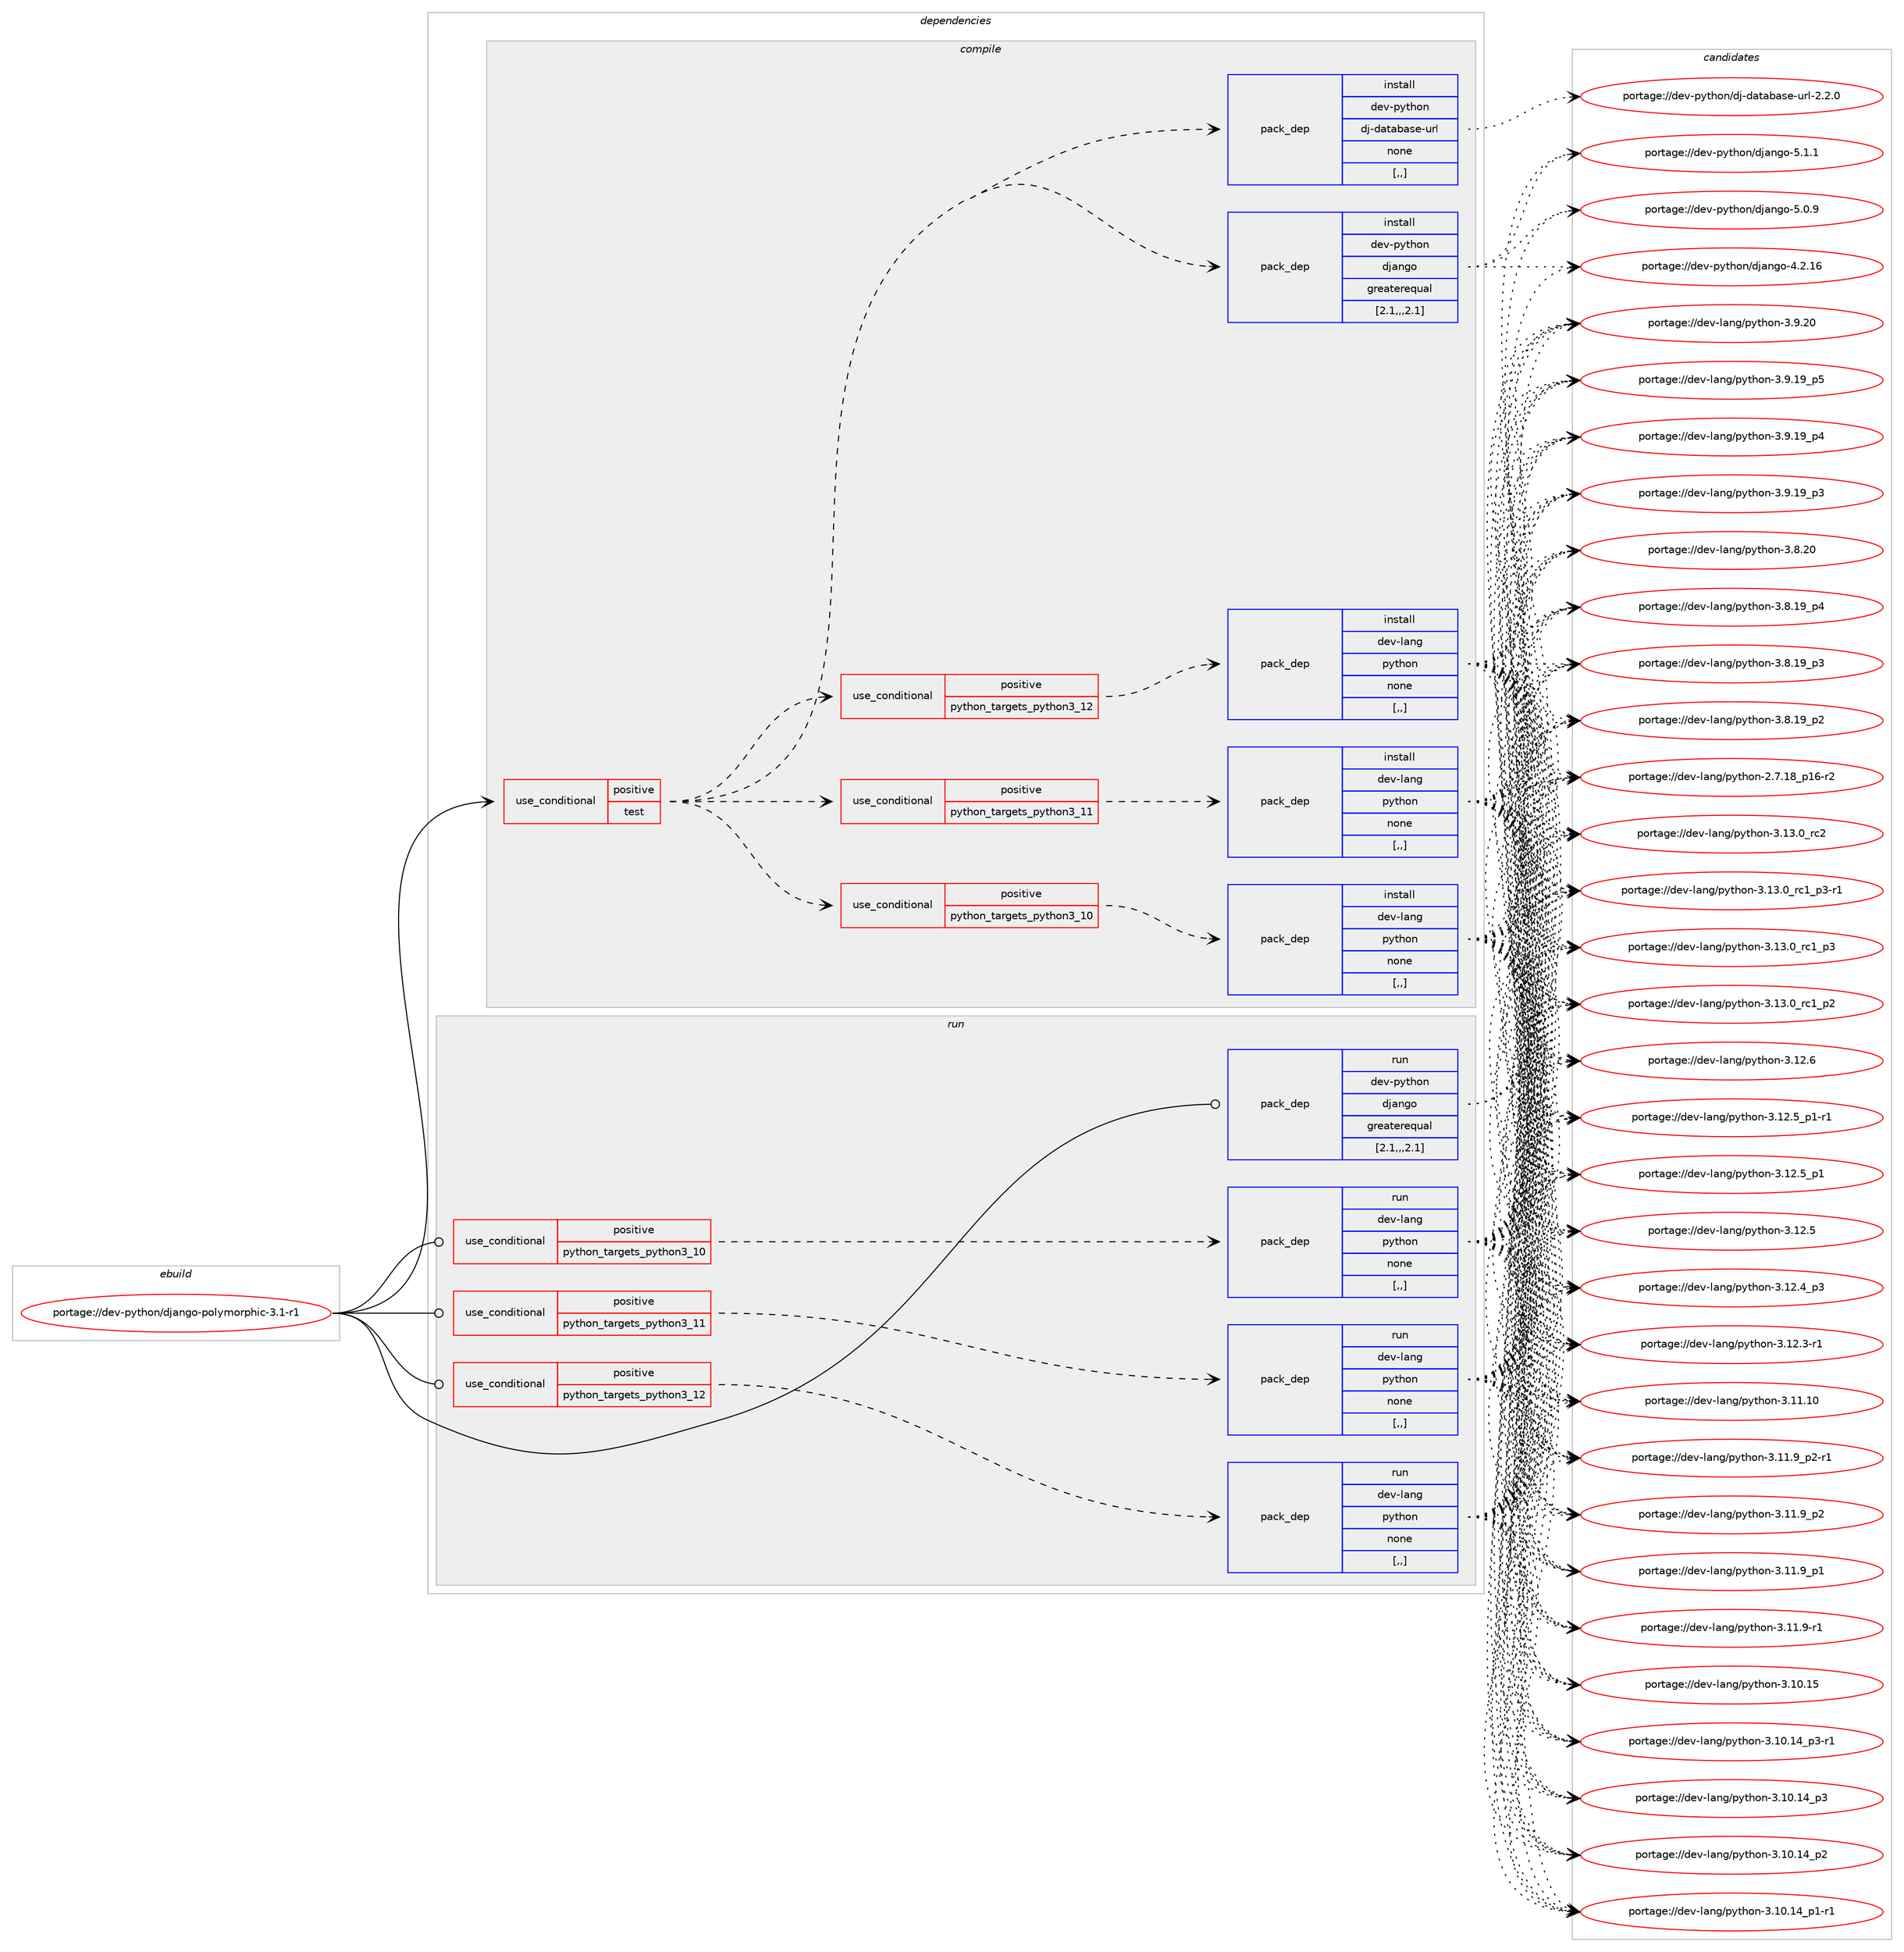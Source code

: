 digraph prolog {

# *************
# Graph options
# *************

newrank=true;
concentrate=true;
compound=true;
graph [rankdir=LR,fontname=Helvetica,fontsize=10,ranksep=1.5];#, ranksep=2.5, nodesep=0.2];
edge  [arrowhead=vee];
node  [fontname=Helvetica,fontsize=10];

# **********
# The ebuild
# **********

subgraph cluster_leftcol {
color=gray;
label=<<i>ebuild</i>>;
id [label="portage://dev-python/django-polymorphic-3.1-r1", color=red, width=4, href="../dev-python/django-polymorphic-3.1-r1.svg"];
}

# ****************
# The dependencies
# ****************

subgraph cluster_midcol {
color=gray;
label=<<i>dependencies</i>>;
subgraph cluster_compile {
fillcolor="#eeeeee";
style=filled;
label=<<i>compile</i>>;
subgraph cond162688 {
dependency639698 [label=<<TABLE BORDER="0" CELLBORDER="1" CELLSPACING="0" CELLPADDING="4"><TR><TD ROWSPAN="3" CELLPADDING="10">use_conditional</TD></TR><TR><TD>positive</TD></TR><TR><TD>test</TD></TR></TABLE>>, shape=none, color=red];
subgraph cond162689 {
dependency639699 [label=<<TABLE BORDER="0" CELLBORDER="1" CELLSPACING="0" CELLPADDING="4"><TR><TD ROWSPAN="3" CELLPADDING="10">use_conditional</TD></TR><TR><TD>positive</TD></TR><TR><TD>python_targets_python3_10</TD></TR></TABLE>>, shape=none, color=red];
subgraph pack472193 {
dependency639700 [label=<<TABLE BORDER="0" CELLBORDER="1" CELLSPACING="0" CELLPADDING="4" WIDTH="220"><TR><TD ROWSPAN="6" CELLPADDING="30">pack_dep</TD></TR><TR><TD WIDTH="110">install</TD></TR><TR><TD>dev-lang</TD></TR><TR><TD>python</TD></TR><TR><TD>none</TD></TR><TR><TD>[,,]</TD></TR></TABLE>>, shape=none, color=blue];
}
dependency639699:e -> dependency639700:w [weight=20,style="dashed",arrowhead="vee"];
}
dependency639698:e -> dependency639699:w [weight=20,style="dashed",arrowhead="vee"];
subgraph cond162690 {
dependency639701 [label=<<TABLE BORDER="0" CELLBORDER="1" CELLSPACING="0" CELLPADDING="4"><TR><TD ROWSPAN="3" CELLPADDING="10">use_conditional</TD></TR><TR><TD>positive</TD></TR><TR><TD>python_targets_python3_11</TD></TR></TABLE>>, shape=none, color=red];
subgraph pack472194 {
dependency639702 [label=<<TABLE BORDER="0" CELLBORDER="1" CELLSPACING="0" CELLPADDING="4" WIDTH="220"><TR><TD ROWSPAN="6" CELLPADDING="30">pack_dep</TD></TR><TR><TD WIDTH="110">install</TD></TR><TR><TD>dev-lang</TD></TR><TR><TD>python</TD></TR><TR><TD>none</TD></TR><TR><TD>[,,]</TD></TR></TABLE>>, shape=none, color=blue];
}
dependency639701:e -> dependency639702:w [weight=20,style="dashed",arrowhead="vee"];
}
dependency639698:e -> dependency639701:w [weight=20,style="dashed",arrowhead="vee"];
subgraph cond162691 {
dependency639703 [label=<<TABLE BORDER="0" CELLBORDER="1" CELLSPACING="0" CELLPADDING="4"><TR><TD ROWSPAN="3" CELLPADDING="10">use_conditional</TD></TR><TR><TD>positive</TD></TR><TR><TD>python_targets_python3_12</TD></TR></TABLE>>, shape=none, color=red];
subgraph pack472195 {
dependency639704 [label=<<TABLE BORDER="0" CELLBORDER="1" CELLSPACING="0" CELLPADDING="4" WIDTH="220"><TR><TD ROWSPAN="6" CELLPADDING="30">pack_dep</TD></TR><TR><TD WIDTH="110">install</TD></TR><TR><TD>dev-lang</TD></TR><TR><TD>python</TD></TR><TR><TD>none</TD></TR><TR><TD>[,,]</TD></TR></TABLE>>, shape=none, color=blue];
}
dependency639703:e -> dependency639704:w [weight=20,style="dashed",arrowhead="vee"];
}
dependency639698:e -> dependency639703:w [weight=20,style="dashed",arrowhead="vee"];
subgraph pack472196 {
dependency639705 [label=<<TABLE BORDER="0" CELLBORDER="1" CELLSPACING="0" CELLPADDING="4" WIDTH="220"><TR><TD ROWSPAN="6" CELLPADDING="30">pack_dep</TD></TR><TR><TD WIDTH="110">install</TD></TR><TR><TD>dev-python</TD></TR><TR><TD>django</TD></TR><TR><TD>greaterequal</TD></TR><TR><TD>[2.1,,,2.1]</TD></TR></TABLE>>, shape=none, color=blue];
}
dependency639698:e -> dependency639705:w [weight=20,style="dashed",arrowhead="vee"];
subgraph pack472197 {
dependency639706 [label=<<TABLE BORDER="0" CELLBORDER="1" CELLSPACING="0" CELLPADDING="4" WIDTH="220"><TR><TD ROWSPAN="6" CELLPADDING="30">pack_dep</TD></TR><TR><TD WIDTH="110">install</TD></TR><TR><TD>dev-python</TD></TR><TR><TD>dj-database-url</TD></TR><TR><TD>none</TD></TR><TR><TD>[,,]</TD></TR></TABLE>>, shape=none, color=blue];
}
dependency639698:e -> dependency639706:w [weight=20,style="dashed",arrowhead="vee"];
}
id:e -> dependency639698:w [weight=20,style="solid",arrowhead="vee"];
}
subgraph cluster_compileandrun {
fillcolor="#eeeeee";
style=filled;
label=<<i>compile and run</i>>;
}
subgraph cluster_run {
fillcolor="#eeeeee";
style=filled;
label=<<i>run</i>>;
subgraph cond162692 {
dependency639707 [label=<<TABLE BORDER="0" CELLBORDER="1" CELLSPACING="0" CELLPADDING="4"><TR><TD ROWSPAN="3" CELLPADDING="10">use_conditional</TD></TR><TR><TD>positive</TD></TR><TR><TD>python_targets_python3_10</TD></TR></TABLE>>, shape=none, color=red];
subgraph pack472198 {
dependency639708 [label=<<TABLE BORDER="0" CELLBORDER="1" CELLSPACING="0" CELLPADDING="4" WIDTH="220"><TR><TD ROWSPAN="6" CELLPADDING="30">pack_dep</TD></TR><TR><TD WIDTH="110">run</TD></TR><TR><TD>dev-lang</TD></TR><TR><TD>python</TD></TR><TR><TD>none</TD></TR><TR><TD>[,,]</TD></TR></TABLE>>, shape=none, color=blue];
}
dependency639707:e -> dependency639708:w [weight=20,style="dashed",arrowhead="vee"];
}
id:e -> dependency639707:w [weight=20,style="solid",arrowhead="odot"];
subgraph cond162693 {
dependency639709 [label=<<TABLE BORDER="0" CELLBORDER="1" CELLSPACING="0" CELLPADDING="4"><TR><TD ROWSPAN="3" CELLPADDING="10">use_conditional</TD></TR><TR><TD>positive</TD></TR><TR><TD>python_targets_python3_11</TD></TR></TABLE>>, shape=none, color=red];
subgraph pack472199 {
dependency639710 [label=<<TABLE BORDER="0" CELLBORDER="1" CELLSPACING="0" CELLPADDING="4" WIDTH="220"><TR><TD ROWSPAN="6" CELLPADDING="30">pack_dep</TD></TR><TR><TD WIDTH="110">run</TD></TR><TR><TD>dev-lang</TD></TR><TR><TD>python</TD></TR><TR><TD>none</TD></TR><TR><TD>[,,]</TD></TR></TABLE>>, shape=none, color=blue];
}
dependency639709:e -> dependency639710:w [weight=20,style="dashed",arrowhead="vee"];
}
id:e -> dependency639709:w [weight=20,style="solid",arrowhead="odot"];
subgraph cond162694 {
dependency639711 [label=<<TABLE BORDER="0" CELLBORDER="1" CELLSPACING="0" CELLPADDING="4"><TR><TD ROWSPAN="3" CELLPADDING="10">use_conditional</TD></TR><TR><TD>positive</TD></TR><TR><TD>python_targets_python3_12</TD></TR></TABLE>>, shape=none, color=red];
subgraph pack472200 {
dependency639712 [label=<<TABLE BORDER="0" CELLBORDER="1" CELLSPACING="0" CELLPADDING="4" WIDTH="220"><TR><TD ROWSPAN="6" CELLPADDING="30">pack_dep</TD></TR><TR><TD WIDTH="110">run</TD></TR><TR><TD>dev-lang</TD></TR><TR><TD>python</TD></TR><TR><TD>none</TD></TR><TR><TD>[,,]</TD></TR></TABLE>>, shape=none, color=blue];
}
dependency639711:e -> dependency639712:w [weight=20,style="dashed",arrowhead="vee"];
}
id:e -> dependency639711:w [weight=20,style="solid",arrowhead="odot"];
subgraph pack472201 {
dependency639713 [label=<<TABLE BORDER="0" CELLBORDER="1" CELLSPACING="0" CELLPADDING="4" WIDTH="220"><TR><TD ROWSPAN="6" CELLPADDING="30">pack_dep</TD></TR><TR><TD WIDTH="110">run</TD></TR><TR><TD>dev-python</TD></TR><TR><TD>django</TD></TR><TR><TD>greaterequal</TD></TR><TR><TD>[2.1,,,2.1]</TD></TR></TABLE>>, shape=none, color=blue];
}
id:e -> dependency639713:w [weight=20,style="solid",arrowhead="odot"];
}
}

# **************
# The candidates
# **************

subgraph cluster_choices {
rank=same;
color=gray;
label=<<i>candidates</i>>;

subgraph choice472193 {
color=black;
nodesep=1;
choice10010111845108971101034711212111610411111045514649514648951149950 [label="portage://dev-lang/python-3.13.0_rc2", color=red, width=4,href="../dev-lang/python-3.13.0_rc2.svg"];
choice1001011184510897110103471121211161041111104551464951464895114994995112514511449 [label="portage://dev-lang/python-3.13.0_rc1_p3-r1", color=red, width=4,href="../dev-lang/python-3.13.0_rc1_p3-r1.svg"];
choice100101118451089711010347112121116104111110455146495146489511499499511251 [label="portage://dev-lang/python-3.13.0_rc1_p3", color=red, width=4,href="../dev-lang/python-3.13.0_rc1_p3.svg"];
choice100101118451089711010347112121116104111110455146495146489511499499511250 [label="portage://dev-lang/python-3.13.0_rc1_p2", color=red, width=4,href="../dev-lang/python-3.13.0_rc1_p2.svg"];
choice10010111845108971101034711212111610411111045514649504654 [label="portage://dev-lang/python-3.12.6", color=red, width=4,href="../dev-lang/python-3.12.6.svg"];
choice1001011184510897110103471121211161041111104551464950465395112494511449 [label="portage://dev-lang/python-3.12.5_p1-r1", color=red, width=4,href="../dev-lang/python-3.12.5_p1-r1.svg"];
choice100101118451089711010347112121116104111110455146495046539511249 [label="portage://dev-lang/python-3.12.5_p1", color=red, width=4,href="../dev-lang/python-3.12.5_p1.svg"];
choice10010111845108971101034711212111610411111045514649504653 [label="portage://dev-lang/python-3.12.5", color=red, width=4,href="../dev-lang/python-3.12.5.svg"];
choice100101118451089711010347112121116104111110455146495046529511251 [label="portage://dev-lang/python-3.12.4_p3", color=red, width=4,href="../dev-lang/python-3.12.4_p3.svg"];
choice100101118451089711010347112121116104111110455146495046514511449 [label="portage://dev-lang/python-3.12.3-r1", color=red, width=4,href="../dev-lang/python-3.12.3-r1.svg"];
choice1001011184510897110103471121211161041111104551464949464948 [label="portage://dev-lang/python-3.11.10", color=red, width=4,href="../dev-lang/python-3.11.10.svg"];
choice1001011184510897110103471121211161041111104551464949465795112504511449 [label="portage://dev-lang/python-3.11.9_p2-r1", color=red, width=4,href="../dev-lang/python-3.11.9_p2-r1.svg"];
choice100101118451089711010347112121116104111110455146494946579511250 [label="portage://dev-lang/python-3.11.9_p2", color=red, width=4,href="../dev-lang/python-3.11.9_p2.svg"];
choice100101118451089711010347112121116104111110455146494946579511249 [label="portage://dev-lang/python-3.11.9_p1", color=red, width=4,href="../dev-lang/python-3.11.9_p1.svg"];
choice100101118451089711010347112121116104111110455146494946574511449 [label="portage://dev-lang/python-3.11.9-r1", color=red, width=4,href="../dev-lang/python-3.11.9-r1.svg"];
choice1001011184510897110103471121211161041111104551464948464953 [label="portage://dev-lang/python-3.10.15", color=red, width=4,href="../dev-lang/python-3.10.15.svg"];
choice100101118451089711010347112121116104111110455146494846495295112514511449 [label="portage://dev-lang/python-3.10.14_p3-r1", color=red, width=4,href="../dev-lang/python-3.10.14_p3-r1.svg"];
choice10010111845108971101034711212111610411111045514649484649529511251 [label="portage://dev-lang/python-3.10.14_p3", color=red, width=4,href="../dev-lang/python-3.10.14_p3.svg"];
choice10010111845108971101034711212111610411111045514649484649529511250 [label="portage://dev-lang/python-3.10.14_p2", color=red, width=4,href="../dev-lang/python-3.10.14_p2.svg"];
choice100101118451089711010347112121116104111110455146494846495295112494511449 [label="portage://dev-lang/python-3.10.14_p1-r1", color=red, width=4,href="../dev-lang/python-3.10.14_p1-r1.svg"];
choice10010111845108971101034711212111610411111045514657465048 [label="portage://dev-lang/python-3.9.20", color=red, width=4,href="../dev-lang/python-3.9.20.svg"];
choice100101118451089711010347112121116104111110455146574649579511253 [label="portage://dev-lang/python-3.9.19_p5", color=red, width=4,href="../dev-lang/python-3.9.19_p5.svg"];
choice100101118451089711010347112121116104111110455146574649579511252 [label="portage://dev-lang/python-3.9.19_p4", color=red, width=4,href="../dev-lang/python-3.9.19_p4.svg"];
choice100101118451089711010347112121116104111110455146574649579511251 [label="portage://dev-lang/python-3.9.19_p3", color=red, width=4,href="../dev-lang/python-3.9.19_p3.svg"];
choice10010111845108971101034711212111610411111045514656465048 [label="portage://dev-lang/python-3.8.20", color=red, width=4,href="../dev-lang/python-3.8.20.svg"];
choice100101118451089711010347112121116104111110455146564649579511252 [label="portage://dev-lang/python-3.8.19_p4", color=red, width=4,href="../dev-lang/python-3.8.19_p4.svg"];
choice100101118451089711010347112121116104111110455146564649579511251 [label="portage://dev-lang/python-3.8.19_p3", color=red, width=4,href="../dev-lang/python-3.8.19_p3.svg"];
choice100101118451089711010347112121116104111110455146564649579511250 [label="portage://dev-lang/python-3.8.19_p2", color=red, width=4,href="../dev-lang/python-3.8.19_p2.svg"];
choice100101118451089711010347112121116104111110455046554649569511249544511450 [label="portage://dev-lang/python-2.7.18_p16-r2", color=red, width=4,href="../dev-lang/python-2.7.18_p16-r2.svg"];
dependency639700:e -> choice10010111845108971101034711212111610411111045514649514648951149950:w [style=dotted,weight="100"];
dependency639700:e -> choice1001011184510897110103471121211161041111104551464951464895114994995112514511449:w [style=dotted,weight="100"];
dependency639700:e -> choice100101118451089711010347112121116104111110455146495146489511499499511251:w [style=dotted,weight="100"];
dependency639700:e -> choice100101118451089711010347112121116104111110455146495146489511499499511250:w [style=dotted,weight="100"];
dependency639700:e -> choice10010111845108971101034711212111610411111045514649504654:w [style=dotted,weight="100"];
dependency639700:e -> choice1001011184510897110103471121211161041111104551464950465395112494511449:w [style=dotted,weight="100"];
dependency639700:e -> choice100101118451089711010347112121116104111110455146495046539511249:w [style=dotted,weight="100"];
dependency639700:e -> choice10010111845108971101034711212111610411111045514649504653:w [style=dotted,weight="100"];
dependency639700:e -> choice100101118451089711010347112121116104111110455146495046529511251:w [style=dotted,weight="100"];
dependency639700:e -> choice100101118451089711010347112121116104111110455146495046514511449:w [style=dotted,weight="100"];
dependency639700:e -> choice1001011184510897110103471121211161041111104551464949464948:w [style=dotted,weight="100"];
dependency639700:e -> choice1001011184510897110103471121211161041111104551464949465795112504511449:w [style=dotted,weight="100"];
dependency639700:e -> choice100101118451089711010347112121116104111110455146494946579511250:w [style=dotted,weight="100"];
dependency639700:e -> choice100101118451089711010347112121116104111110455146494946579511249:w [style=dotted,weight="100"];
dependency639700:e -> choice100101118451089711010347112121116104111110455146494946574511449:w [style=dotted,weight="100"];
dependency639700:e -> choice1001011184510897110103471121211161041111104551464948464953:w [style=dotted,weight="100"];
dependency639700:e -> choice100101118451089711010347112121116104111110455146494846495295112514511449:w [style=dotted,weight="100"];
dependency639700:e -> choice10010111845108971101034711212111610411111045514649484649529511251:w [style=dotted,weight="100"];
dependency639700:e -> choice10010111845108971101034711212111610411111045514649484649529511250:w [style=dotted,weight="100"];
dependency639700:e -> choice100101118451089711010347112121116104111110455146494846495295112494511449:w [style=dotted,weight="100"];
dependency639700:e -> choice10010111845108971101034711212111610411111045514657465048:w [style=dotted,weight="100"];
dependency639700:e -> choice100101118451089711010347112121116104111110455146574649579511253:w [style=dotted,weight="100"];
dependency639700:e -> choice100101118451089711010347112121116104111110455146574649579511252:w [style=dotted,weight="100"];
dependency639700:e -> choice100101118451089711010347112121116104111110455146574649579511251:w [style=dotted,weight="100"];
dependency639700:e -> choice10010111845108971101034711212111610411111045514656465048:w [style=dotted,weight="100"];
dependency639700:e -> choice100101118451089711010347112121116104111110455146564649579511252:w [style=dotted,weight="100"];
dependency639700:e -> choice100101118451089711010347112121116104111110455146564649579511251:w [style=dotted,weight="100"];
dependency639700:e -> choice100101118451089711010347112121116104111110455146564649579511250:w [style=dotted,weight="100"];
dependency639700:e -> choice100101118451089711010347112121116104111110455046554649569511249544511450:w [style=dotted,weight="100"];
}
subgraph choice472194 {
color=black;
nodesep=1;
choice10010111845108971101034711212111610411111045514649514648951149950 [label="portage://dev-lang/python-3.13.0_rc2", color=red, width=4,href="../dev-lang/python-3.13.0_rc2.svg"];
choice1001011184510897110103471121211161041111104551464951464895114994995112514511449 [label="portage://dev-lang/python-3.13.0_rc1_p3-r1", color=red, width=4,href="../dev-lang/python-3.13.0_rc1_p3-r1.svg"];
choice100101118451089711010347112121116104111110455146495146489511499499511251 [label="portage://dev-lang/python-3.13.0_rc1_p3", color=red, width=4,href="../dev-lang/python-3.13.0_rc1_p3.svg"];
choice100101118451089711010347112121116104111110455146495146489511499499511250 [label="portage://dev-lang/python-3.13.0_rc1_p2", color=red, width=4,href="../dev-lang/python-3.13.0_rc1_p2.svg"];
choice10010111845108971101034711212111610411111045514649504654 [label="portage://dev-lang/python-3.12.6", color=red, width=4,href="../dev-lang/python-3.12.6.svg"];
choice1001011184510897110103471121211161041111104551464950465395112494511449 [label="portage://dev-lang/python-3.12.5_p1-r1", color=red, width=4,href="../dev-lang/python-3.12.5_p1-r1.svg"];
choice100101118451089711010347112121116104111110455146495046539511249 [label="portage://dev-lang/python-3.12.5_p1", color=red, width=4,href="../dev-lang/python-3.12.5_p1.svg"];
choice10010111845108971101034711212111610411111045514649504653 [label="portage://dev-lang/python-3.12.5", color=red, width=4,href="../dev-lang/python-3.12.5.svg"];
choice100101118451089711010347112121116104111110455146495046529511251 [label="portage://dev-lang/python-3.12.4_p3", color=red, width=4,href="../dev-lang/python-3.12.4_p3.svg"];
choice100101118451089711010347112121116104111110455146495046514511449 [label="portage://dev-lang/python-3.12.3-r1", color=red, width=4,href="../dev-lang/python-3.12.3-r1.svg"];
choice1001011184510897110103471121211161041111104551464949464948 [label="portage://dev-lang/python-3.11.10", color=red, width=4,href="../dev-lang/python-3.11.10.svg"];
choice1001011184510897110103471121211161041111104551464949465795112504511449 [label="portage://dev-lang/python-3.11.9_p2-r1", color=red, width=4,href="../dev-lang/python-3.11.9_p2-r1.svg"];
choice100101118451089711010347112121116104111110455146494946579511250 [label="portage://dev-lang/python-3.11.9_p2", color=red, width=4,href="../dev-lang/python-3.11.9_p2.svg"];
choice100101118451089711010347112121116104111110455146494946579511249 [label="portage://dev-lang/python-3.11.9_p1", color=red, width=4,href="../dev-lang/python-3.11.9_p1.svg"];
choice100101118451089711010347112121116104111110455146494946574511449 [label="portage://dev-lang/python-3.11.9-r1", color=red, width=4,href="../dev-lang/python-3.11.9-r1.svg"];
choice1001011184510897110103471121211161041111104551464948464953 [label="portage://dev-lang/python-3.10.15", color=red, width=4,href="../dev-lang/python-3.10.15.svg"];
choice100101118451089711010347112121116104111110455146494846495295112514511449 [label="portage://dev-lang/python-3.10.14_p3-r1", color=red, width=4,href="../dev-lang/python-3.10.14_p3-r1.svg"];
choice10010111845108971101034711212111610411111045514649484649529511251 [label="portage://dev-lang/python-3.10.14_p3", color=red, width=4,href="../dev-lang/python-3.10.14_p3.svg"];
choice10010111845108971101034711212111610411111045514649484649529511250 [label="portage://dev-lang/python-3.10.14_p2", color=red, width=4,href="../dev-lang/python-3.10.14_p2.svg"];
choice100101118451089711010347112121116104111110455146494846495295112494511449 [label="portage://dev-lang/python-3.10.14_p1-r1", color=red, width=4,href="../dev-lang/python-3.10.14_p1-r1.svg"];
choice10010111845108971101034711212111610411111045514657465048 [label="portage://dev-lang/python-3.9.20", color=red, width=4,href="../dev-lang/python-3.9.20.svg"];
choice100101118451089711010347112121116104111110455146574649579511253 [label="portage://dev-lang/python-3.9.19_p5", color=red, width=4,href="../dev-lang/python-3.9.19_p5.svg"];
choice100101118451089711010347112121116104111110455146574649579511252 [label="portage://dev-lang/python-3.9.19_p4", color=red, width=4,href="../dev-lang/python-3.9.19_p4.svg"];
choice100101118451089711010347112121116104111110455146574649579511251 [label="portage://dev-lang/python-3.9.19_p3", color=red, width=4,href="../dev-lang/python-3.9.19_p3.svg"];
choice10010111845108971101034711212111610411111045514656465048 [label="portage://dev-lang/python-3.8.20", color=red, width=4,href="../dev-lang/python-3.8.20.svg"];
choice100101118451089711010347112121116104111110455146564649579511252 [label="portage://dev-lang/python-3.8.19_p4", color=red, width=4,href="../dev-lang/python-3.8.19_p4.svg"];
choice100101118451089711010347112121116104111110455146564649579511251 [label="portage://dev-lang/python-3.8.19_p3", color=red, width=4,href="../dev-lang/python-3.8.19_p3.svg"];
choice100101118451089711010347112121116104111110455146564649579511250 [label="portage://dev-lang/python-3.8.19_p2", color=red, width=4,href="../dev-lang/python-3.8.19_p2.svg"];
choice100101118451089711010347112121116104111110455046554649569511249544511450 [label="portage://dev-lang/python-2.7.18_p16-r2", color=red, width=4,href="../dev-lang/python-2.7.18_p16-r2.svg"];
dependency639702:e -> choice10010111845108971101034711212111610411111045514649514648951149950:w [style=dotted,weight="100"];
dependency639702:e -> choice1001011184510897110103471121211161041111104551464951464895114994995112514511449:w [style=dotted,weight="100"];
dependency639702:e -> choice100101118451089711010347112121116104111110455146495146489511499499511251:w [style=dotted,weight="100"];
dependency639702:e -> choice100101118451089711010347112121116104111110455146495146489511499499511250:w [style=dotted,weight="100"];
dependency639702:e -> choice10010111845108971101034711212111610411111045514649504654:w [style=dotted,weight="100"];
dependency639702:e -> choice1001011184510897110103471121211161041111104551464950465395112494511449:w [style=dotted,weight="100"];
dependency639702:e -> choice100101118451089711010347112121116104111110455146495046539511249:w [style=dotted,weight="100"];
dependency639702:e -> choice10010111845108971101034711212111610411111045514649504653:w [style=dotted,weight="100"];
dependency639702:e -> choice100101118451089711010347112121116104111110455146495046529511251:w [style=dotted,weight="100"];
dependency639702:e -> choice100101118451089711010347112121116104111110455146495046514511449:w [style=dotted,weight="100"];
dependency639702:e -> choice1001011184510897110103471121211161041111104551464949464948:w [style=dotted,weight="100"];
dependency639702:e -> choice1001011184510897110103471121211161041111104551464949465795112504511449:w [style=dotted,weight="100"];
dependency639702:e -> choice100101118451089711010347112121116104111110455146494946579511250:w [style=dotted,weight="100"];
dependency639702:e -> choice100101118451089711010347112121116104111110455146494946579511249:w [style=dotted,weight="100"];
dependency639702:e -> choice100101118451089711010347112121116104111110455146494946574511449:w [style=dotted,weight="100"];
dependency639702:e -> choice1001011184510897110103471121211161041111104551464948464953:w [style=dotted,weight="100"];
dependency639702:e -> choice100101118451089711010347112121116104111110455146494846495295112514511449:w [style=dotted,weight="100"];
dependency639702:e -> choice10010111845108971101034711212111610411111045514649484649529511251:w [style=dotted,weight="100"];
dependency639702:e -> choice10010111845108971101034711212111610411111045514649484649529511250:w [style=dotted,weight="100"];
dependency639702:e -> choice100101118451089711010347112121116104111110455146494846495295112494511449:w [style=dotted,weight="100"];
dependency639702:e -> choice10010111845108971101034711212111610411111045514657465048:w [style=dotted,weight="100"];
dependency639702:e -> choice100101118451089711010347112121116104111110455146574649579511253:w [style=dotted,weight="100"];
dependency639702:e -> choice100101118451089711010347112121116104111110455146574649579511252:w [style=dotted,weight="100"];
dependency639702:e -> choice100101118451089711010347112121116104111110455146574649579511251:w [style=dotted,weight="100"];
dependency639702:e -> choice10010111845108971101034711212111610411111045514656465048:w [style=dotted,weight="100"];
dependency639702:e -> choice100101118451089711010347112121116104111110455146564649579511252:w [style=dotted,weight="100"];
dependency639702:e -> choice100101118451089711010347112121116104111110455146564649579511251:w [style=dotted,weight="100"];
dependency639702:e -> choice100101118451089711010347112121116104111110455146564649579511250:w [style=dotted,weight="100"];
dependency639702:e -> choice100101118451089711010347112121116104111110455046554649569511249544511450:w [style=dotted,weight="100"];
}
subgraph choice472195 {
color=black;
nodesep=1;
choice10010111845108971101034711212111610411111045514649514648951149950 [label="portage://dev-lang/python-3.13.0_rc2", color=red, width=4,href="../dev-lang/python-3.13.0_rc2.svg"];
choice1001011184510897110103471121211161041111104551464951464895114994995112514511449 [label="portage://dev-lang/python-3.13.0_rc1_p3-r1", color=red, width=4,href="../dev-lang/python-3.13.0_rc1_p3-r1.svg"];
choice100101118451089711010347112121116104111110455146495146489511499499511251 [label="portage://dev-lang/python-3.13.0_rc1_p3", color=red, width=4,href="../dev-lang/python-3.13.0_rc1_p3.svg"];
choice100101118451089711010347112121116104111110455146495146489511499499511250 [label="portage://dev-lang/python-3.13.0_rc1_p2", color=red, width=4,href="../dev-lang/python-3.13.0_rc1_p2.svg"];
choice10010111845108971101034711212111610411111045514649504654 [label="portage://dev-lang/python-3.12.6", color=red, width=4,href="../dev-lang/python-3.12.6.svg"];
choice1001011184510897110103471121211161041111104551464950465395112494511449 [label="portage://dev-lang/python-3.12.5_p1-r1", color=red, width=4,href="../dev-lang/python-3.12.5_p1-r1.svg"];
choice100101118451089711010347112121116104111110455146495046539511249 [label="portage://dev-lang/python-3.12.5_p1", color=red, width=4,href="../dev-lang/python-3.12.5_p1.svg"];
choice10010111845108971101034711212111610411111045514649504653 [label="portage://dev-lang/python-3.12.5", color=red, width=4,href="../dev-lang/python-3.12.5.svg"];
choice100101118451089711010347112121116104111110455146495046529511251 [label="portage://dev-lang/python-3.12.4_p3", color=red, width=4,href="../dev-lang/python-3.12.4_p3.svg"];
choice100101118451089711010347112121116104111110455146495046514511449 [label="portage://dev-lang/python-3.12.3-r1", color=red, width=4,href="../dev-lang/python-3.12.3-r1.svg"];
choice1001011184510897110103471121211161041111104551464949464948 [label="portage://dev-lang/python-3.11.10", color=red, width=4,href="../dev-lang/python-3.11.10.svg"];
choice1001011184510897110103471121211161041111104551464949465795112504511449 [label="portage://dev-lang/python-3.11.9_p2-r1", color=red, width=4,href="../dev-lang/python-3.11.9_p2-r1.svg"];
choice100101118451089711010347112121116104111110455146494946579511250 [label="portage://dev-lang/python-3.11.9_p2", color=red, width=4,href="../dev-lang/python-3.11.9_p2.svg"];
choice100101118451089711010347112121116104111110455146494946579511249 [label="portage://dev-lang/python-3.11.9_p1", color=red, width=4,href="../dev-lang/python-3.11.9_p1.svg"];
choice100101118451089711010347112121116104111110455146494946574511449 [label="portage://dev-lang/python-3.11.9-r1", color=red, width=4,href="../dev-lang/python-3.11.9-r1.svg"];
choice1001011184510897110103471121211161041111104551464948464953 [label="portage://dev-lang/python-3.10.15", color=red, width=4,href="../dev-lang/python-3.10.15.svg"];
choice100101118451089711010347112121116104111110455146494846495295112514511449 [label="portage://dev-lang/python-3.10.14_p3-r1", color=red, width=4,href="../dev-lang/python-3.10.14_p3-r1.svg"];
choice10010111845108971101034711212111610411111045514649484649529511251 [label="portage://dev-lang/python-3.10.14_p3", color=red, width=4,href="../dev-lang/python-3.10.14_p3.svg"];
choice10010111845108971101034711212111610411111045514649484649529511250 [label="portage://dev-lang/python-3.10.14_p2", color=red, width=4,href="../dev-lang/python-3.10.14_p2.svg"];
choice100101118451089711010347112121116104111110455146494846495295112494511449 [label="portage://dev-lang/python-3.10.14_p1-r1", color=red, width=4,href="../dev-lang/python-3.10.14_p1-r1.svg"];
choice10010111845108971101034711212111610411111045514657465048 [label="portage://dev-lang/python-3.9.20", color=red, width=4,href="../dev-lang/python-3.9.20.svg"];
choice100101118451089711010347112121116104111110455146574649579511253 [label="portage://dev-lang/python-3.9.19_p5", color=red, width=4,href="../dev-lang/python-3.9.19_p5.svg"];
choice100101118451089711010347112121116104111110455146574649579511252 [label="portage://dev-lang/python-3.9.19_p4", color=red, width=4,href="../dev-lang/python-3.9.19_p4.svg"];
choice100101118451089711010347112121116104111110455146574649579511251 [label="portage://dev-lang/python-3.9.19_p3", color=red, width=4,href="../dev-lang/python-3.9.19_p3.svg"];
choice10010111845108971101034711212111610411111045514656465048 [label="portage://dev-lang/python-3.8.20", color=red, width=4,href="../dev-lang/python-3.8.20.svg"];
choice100101118451089711010347112121116104111110455146564649579511252 [label="portage://dev-lang/python-3.8.19_p4", color=red, width=4,href="../dev-lang/python-3.8.19_p4.svg"];
choice100101118451089711010347112121116104111110455146564649579511251 [label="portage://dev-lang/python-3.8.19_p3", color=red, width=4,href="../dev-lang/python-3.8.19_p3.svg"];
choice100101118451089711010347112121116104111110455146564649579511250 [label="portage://dev-lang/python-3.8.19_p2", color=red, width=4,href="../dev-lang/python-3.8.19_p2.svg"];
choice100101118451089711010347112121116104111110455046554649569511249544511450 [label="portage://dev-lang/python-2.7.18_p16-r2", color=red, width=4,href="../dev-lang/python-2.7.18_p16-r2.svg"];
dependency639704:e -> choice10010111845108971101034711212111610411111045514649514648951149950:w [style=dotted,weight="100"];
dependency639704:e -> choice1001011184510897110103471121211161041111104551464951464895114994995112514511449:w [style=dotted,weight="100"];
dependency639704:e -> choice100101118451089711010347112121116104111110455146495146489511499499511251:w [style=dotted,weight="100"];
dependency639704:e -> choice100101118451089711010347112121116104111110455146495146489511499499511250:w [style=dotted,weight="100"];
dependency639704:e -> choice10010111845108971101034711212111610411111045514649504654:w [style=dotted,weight="100"];
dependency639704:e -> choice1001011184510897110103471121211161041111104551464950465395112494511449:w [style=dotted,weight="100"];
dependency639704:e -> choice100101118451089711010347112121116104111110455146495046539511249:w [style=dotted,weight="100"];
dependency639704:e -> choice10010111845108971101034711212111610411111045514649504653:w [style=dotted,weight="100"];
dependency639704:e -> choice100101118451089711010347112121116104111110455146495046529511251:w [style=dotted,weight="100"];
dependency639704:e -> choice100101118451089711010347112121116104111110455146495046514511449:w [style=dotted,weight="100"];
dependency639704:e -> choice1001011184510897110103471121211161041111104551464949464948:w [style=dotted,weight="100"];
dependency639704:e -> choice1001011184510897110103471121211161041111104551464949465795112504511449:w [style=dotted,weight="100"];
dependency639704:e -> choice100101118451089711010347112121116104111110455146494946579511250:w [style=dotted,weight="100"];
dependency639704:e -> choice100101118451089711010347112121116104111110455146494946579511249:w [style=dotted,weight="100"];
dependency639704:e -> choice100101118451089711010347112121116104111110455146494946574511449:w [style=dotted,weight="100"];
dependency639704:e -> choice1001011184510897110103471121211161041111104551464948464953:w [style=dotted,weight="100"];
dependency639704:e -> choice100101118451089711010347112121116104111110455146494846495295112514511449:w [style=dotted,weight="100"];
dependency639704:e -> choice10010111845108971101034711212111610411111045514649484649529511251:w [style=dotted,weight="100"];
dependency639704:e -> choice10010111845108971101034711212111610411111045514649484649529511250:w [style=dotted,weight="100"];
dependency639704:e -> choice100101118451089711010347112121116104111110455146494846495295112494511449:w [style=dotted,weight="100"];
dependency639704:e -> choice10010111845108971101034711212111610411111045514657465048:w [style=dotted,weight="100"];
dependency639704:e -> choice100101118451089711010347112121116104111110455146574649579511253:w [style=dotted,weight="100"];
dependency639704:e -> choice100101118451089711010347112121116104111110455146574649579511252:w [style=dotted,weight="100"];
dependency639704:e -> choice100101118451089711010347112121116104111110455146574649579511251:w [style=dotted,weight="100"];
dependency639704:e -> choice10010111845108971101034711212111610411111045514656465048:w [style=dotted,weight="100"];
dependency639704:e -> choice100101118451089711010347112121116104111110455146564649579511252:w [style=dotted,weight="100"];
dependency639704:e -> choice100101118451089711010347112121116104111110455146564649579511251:w [style=dotted,weight="100"];
dependency639704:e -> choice100101118451089711010347112121116104111110455146564649579511250:w [style=dotted,weight="100"];
dependency639704:e -> choice100101118451089711010347112121116104111110455046554649569511249544511450:w [style=dotted,weight="100"];
}
subgraph choice472196 {
color=black;
nodesep=1;
choice100101118451121211161041111104710010697110103111455346494649 [label="portage://dev-python/django-5.1.1", color=red, width=4,href="../dev-python/django-5.1.1.svg"];
choice100101118451121211161041111104710010697110103111455346484657 [label="portage://dev-python/django-5.0.9", color=red, width=4,href="../dev-python/django-5.0.9.svg"];
choice10010111845112121116104111110471001069711010311145524650464954 [label="portage://dev-python/django-4.2.16", color=red, width=4,href="../dev-python/django-4.2.16.svg"];
dependency639705:e -> choice100101118451121211161041111104710010697110103111455346494649:w [style=dotted,weight="100"];
dependency639705:e -> choice100101118451121211161041111104710010697110103111455346484657:w [style=dotted,weight="100"];
dependency639705:e -> choice10010111845112121116104111110471001069711010311145524650464954:w [style=dotted,weight="100"];
}
subgraph choice472197 {
color=black;
nodesep=1;
choice1001011184511212111610411111047100106451009711697989711510145117114108455046504648 [label="portage://dev-python/dj-database-url-2.2.0", color=red, width=4,href="../dev-python/dj-database-url-2.2.0.svg"];
dependency639706:e -> choice1001011184511212111610411111047100106451009711697989711510145117114108455046504648:w [style=dotted,weight="100"];
}
subgraph choice472198 {
color=black;
nodesep=1;
choice10010111845108971101034711212111610411111045514649514648951149950 [label="portage://dev-lang/python-3.13.0_rc2", color=red, width=4,href="../dev-lang/python-3.13.0_rc2.svg"];
choice1001011184510897110103471121211161041111104551464951464895114994995112514511449 [label="portage://dev-lang/python-3.13.0_rc1_p3-r1", color=red, width=4,href="../dev-lang/python-3.13.0_rc1_p3-r1.svg"];
choice100101118451089711010347112121116104111110455146495146489511499499511251 [label="portage://dev-lang/python-3.13.0_rc1_p3", color=red, width=4,href="../dev-lang/python-3.13.0_rc1_p3.svg"];
choice100101118451089711010347112121116104111110455146495146489511499499511250 [label="portage://dev-lang/python-3.13.0_rc1_p2", color=red, width=4,href="../dev-lang/python-3.13.0_rc1_p2.svg"];
choice10010111845108971101034711212111610411111045514649504654 [label="portage://dev-lang/python-3.12.6", color=red, width=4,href="../dev-lang/python-3.12.6.svg"];
choice1001011184510897110103471121211161041111104551464950465395112494511449 [label="portage://dev-lang/python-3.12.5_p1-r1", color=red, width=4,href="../dev-lang/python-3.12.5_p1-r1.svg"];
choice100101118451089711010347112121116104111110455146495046539511249 [label="portage://dev-lang/python-3.12.5_p1", color=red, width=4,href="../dev-lang/python-3.12.5_p1.svg"];
choice10010111845108971101034711212111610411111045514649504653 [label="portage://dev-lang/python-3.12.5", color=red, width=4,href="../dev-lang/python-3.12.5.svg"];
choice100101118451089711010347112121116104111110455146495046529511251 [label="portage://dev-lang/python-3.12.4_p3", color=red, width=4,href="../dev-lang/python-3.12.4_p3.svg"];
choice100101118451089711010347112121116104111110455146495046514511449 [label="portage://dev-lang/python-3.12.3-r1", color=red, width=4,href="../dev-lang/python-3.12.3-r1.svg"];
choice1001011184510897110103471121211161041111104551464949464948 [label="portage://dev-lang/python-3.11.10", color=red, width=4,href="../dev-lang/python-3.11.10.svg"];
choice1001011184510897110103471121211161041111104551464949465795112504511449 [label="portage://dev-lang/python-3.11.9_p2-r1", color=red, width=4,href="../dev-lang/python-3.11.9_p2-r1.svg"];
choice100101118451089711010347112121116104111110455146494946579511250 [label="portage://dev-lang/python-3.11.9_p2", color=red, width=4,href="../dev-lang/python-3.11.9_p2.svg"];
choice100101118451089711010347112121116104111110455146494946579511249 [label="portage://dev-lang/python-3.11.9_p1", color=red, width=4,href="../dev-lang/python-3.11.9_p1.svg"];
choice100101118451089711010347112121116104111110455146494946574511449 [label="portage://dev-lang/python-3.11.9-r1", color=red, width=4,href="../dev-lang/python-3.11.9-r1.svg"];
choice1001011184510897110103471121211161041111104551464948464953 [label="portage://dev-lang/python-3.10.15", color=red, width=4,href="../dev-lang/python-3.10.15.svg"];
choice100101118451089711010347112121116104111110455146494846495295112514511449 [label="portage://dev-lang/python-3.10.14_p3-r1", color=red, width=4,href="../dev-lang/python-3.10.14_p3-r1.svg"];
choice10010111845108971101034711212111610411111045514649484649529511251 [label="portage://dev-lang/python-3.10.14_p3", color=red, width=4,href="../dev-lang/python-3.10.14_p3.svg"];
choice10010111845108971101034711212111610411111045514649484649529511250 [label="portage://dev-lang/python-3.10.14_p2", color=red, width=4,href="../dev-lang/python-3.10.14_p2.svg"];
choice100101118451089711010347112121116104111110455146494846495295112494511449 [label="portage://dev-lang/python-3.10.14_p1-r1", color=red, width=4,href="../dev-lang/python-3.10.14_p1-r1.svg"];
choice10010111845108971101034711212111610411111045514657465048 [label="portage://dev-lang/python-3.9.20", color=red, width=4,href="../dev-lang/python-3.9.20.svg"];
choice100101118451089711010347112121116104111110455146574649579511253 [label="portage://dev-lang/python-3.9.19_p5", color=red, width=4,href="../dev-lang/python-3.9.19_p5.svg"];
choice100101118451089711010347112121116104111110455146574649579511252 [label="portage://dev-lang/python-3.9.19_p4", color=red, width=4,href="../dev-lang/python-3.9.19_p4.svg"];
choice100101118451089711010347112121116104111110455146574649579511251 [label="portage://dev-lang/python-3.9.19_p3", color=red, width=4,href="../dev-lang/python-3.9.19_p3.svg"];
choice10010111845108971101034711212111610411111045514656465048 [label="portage://dev-lang/python-3.8.20", color=red, width=4,href="../dev-lang/python-3.8.20.svg"];
choice100101118451089711010347112121116104111110455146564649579511252 [label="portage://dev-lang/python-3.8.19_p4", color=red, width=4,href="../dev-lang/python-3.8.19_p4.svg"];
choice100101118451089711010347112121116104111110455146564649579511251 [label="portage://dev-lang/python-3.8.19_p3", color=red, width=4,href="../dev-lang/python-3.8.19_p3.svg"];
choice100101118451089711010347112121116104111110455146564649579511250 [label="portage://dev-lang/python-3.8.19_p2", color=red, width=4,href="../dev-lang/python-3.8.19_p2.svg"];
choice100101118451089711010347112121116104111110455046554649569511249544511450 [label="portage://dev-lang/python-2.7.18_p16-r2", color=red, width=4,href="../dev-lang/python-2.7.18_p16-r2.svg"];
dependency639708:e -> choice10010111845108971101034711212111610411111045514649514648951149950:w [style=dotted,weight="100"];
dependency639708:e -> choice1001011184510897110103471121211161041111104551464951464895114994995112514511449:w [style=dotted,weight="100"];
dependency639708:e -> choice100101118451089711010347112121116104111110455146495146489511499499511251:w [style=dotted,weight="100"];
dependency639708:e -> choice100101118451089711010347112121116104111110455146495146489511499499511250:w [style=dotted,weight="100"];
dependency639708:e -> choice10010111845108971101034711212111610411111045514649504654:w [style=dotted,weight="100"];
dependency639708:e -> choice1001011184510897110103471121211161041111104551464950465395112494511449:w [style=dotted,weight="100"];
dependency639708:e -> choice100101118451089711010347112121116104111110455146495046539511249:w [style=dotted,weight="100"];
dependency639708:e -> choice10010111845108971101034711212111610411111045514649504653:w [style=dotted,weight="100"];
dependency639708:e -> choice100101118451089711010347112121116104111110455146495046529511251:w [style=dotted,weight="100"];
dependency639708:e -> choice100101118451089711010347112121116104111110455146495046514511449:w [style=dotted,weight="100"];
dependency639708:e -> choice1001011184510897110103471121211161041111104551464949464948:w [style=dotted,weight="100"];
dependency639708:e -> choice1001011184510897110103471121211161041111104551464949465795112504511449:w [style=dotted,weight="100"];
dependency639708:e -> choice100101118451089711010347112121116104111110455146494946579511250:w [style=dotted,weight="100"];
dependency639708:e -> choice100101118451089711010347112121116104111110455146494946579511249:w [style=dotted,weight="100"];
dependency639708:e -> choice100101118451089711010347112121116104111110455146494946574511449:w [style=dotted,weight="100"];
dependency639708:e -> choice1001011184510897110103471121211161041111104551464948464953:w [style=dotted,weight="100"];
dependency639708:e -> choice100101118451089711010347112121116104111110455146494846495295112514511449:w [style=dotted,weight="100"];
dependency639708:e -> choice10010111845108971101034711212111610411111045514649484649529511251:w [style=dotted,weight="100"];
dependency639708:e -> choice10010111845108971101034711212111610411111045514649484649529511250:w [style=dotted,weight="100"];
dependency639708:e -> choice100101118451089711010347112121116104111110455146494846495295112494511449:w [style=dotted,weight="100"];
dependency639708:e -> choice10010111845108971101034711212111610411111045514657465048:w [style=dotted,weight="100"];
dependency639708:e -> choice100101118451089711010347112121116104111110455146574649579511253:w [style=dotted,weight="100"];
dependency639708:e -> choice100101118451089711010347112121116104111110455146574649579511252:w [style=dotted,weight="100"];
dependency639708:e -> choice100101118451089711010347112121116104111110455146574649579511251:w [style=dotted,weight="100"];
dependency639708:e -> choice10010111845108971101034711212111610411111045514656465048:w [style=dotted,weight="100"];
dependency639708:e -> choice100101118451089711010347112121116104111110455146564649579511252:w [style=dotted,weight="100"];
dependency639708:e -> choice100101118451089711010347112121116104111110455146564649579511251:w [style=dotted,weight="100"];
dependency639708:e -> choice100101118451089711010347112121116104111110455146564649579511250:w [style=dotted,weight="100"];
dependency639708:e -> choice100101118451089711010347112121116104111110455046554649569511249544511450:w [style=dotted,weight="100"];
}
subgraph choice472199 {
color=black;
nodesep=1;
choice10010111845108971101034711212111610411111045514649514648951149950 [label="portage://dev-lang/python-3.13.0_rc2", color=red, width=4,href="../dev-lang/python-3.13.0_rc2.svg"];
choice1001011184510897110103471121211161041111104551464951464895114994995112514511449 [label="portage://dev-lang/python-3.13.0_rc1_p3-r1", color=red, width=4,href="../dev-lang/python-3.13.0_rc1_p3-r1.svg"];
choice100101118451089711010347112121116104111110455146495146489511499499511251 [label="portage://dev-lang/python-3.13.0_rc1_p3", color=red, width=4,href="../dev-lang/python-3.13.0_rc1_p3.svg"];
choice100101118451089711010347112121116104111110455146495146489511499499511250 [label="portage://dev-lang/python-3.13.0_rc1_p2", color=red, width=4,href="../dev-lang/python-3.13.0_rc1_p2.svg"];
choice10010111845108971101034711212111610411111045514649504654 [label="portage://dev-lang/python-3.12.6", color=red, width=4,href="../dev-lang/python-3.12.6.svg"];
choice1001011184510897110103471121211161041111104551464950465395112494511449 [label="portage://dev-lang/python-3.12.5_p1-r1", color=red, width=4,href="../dev-lang/python-3.12.5_p1-r1.svg"];
choice100101118451089711010347112121116104111110455146495046539511249 [label="portage://dev-lang/python-3.12.5_p1", color=red, width=4,href="../dev-lang/python-3.12.5_p1.svg"];
choice10010111845108971101034711212111610411111045514649504653 [label="portage://dev-lang/python-3.12.5", color=red, width=4,href="../dev-lang/python-3.12.5.svg"];
choice100101118451089711010347112121116104111110455146495046529511251 [label="portage://dev-lang/python-3.12.4_p3", color=red, width=4,href="../dev-lang/python-3.12.4_p3.svg"];
choice100101118451089711010347112121116104111110455146495046514511449 [label="portage://dev-lang/python-3.12.3-r1", color=red, width=4,href="../dev-lang/python-3.12.3-r1.svg"];
choice1001011184510897110103471121211161041111104551464949464948 [label="portage://dev-lang/python-3.11.10", color=red, width=4,href="../dev-lang/python-3.11.10.svg"];
choice1001011184510897110103471121211161041111104551464949465795112504511449 [label="portage://dev-lang/python-3.11.9_p2-r1", color=red, width=4,href="../dev-lang/python-3.11.9_p2-r1.svg"];
choice100101118451089711010347112121116104111110455146494946579511250 [label="portage://dev-lang/python-3.11.9_p2", color=red, width=4,href="../dev-lang/python-3.11.9_p2.svg"];
choice100101118451089711010347112121116104111110455146494946579511249 [label="portage://dev-lang/python-3.11.9_p1", color=red, width=4,href="../dev-lang/python-3.11.9_p1.svg"];
choice100101118451089711010347112121116104111110455146494946574511449 [label="portage://dev-lang/python-3.11.9-r1", color=red, width=4,href="../dev-lang/python-3.11.9-r1.svg"];
choice1001011184510897110103471121211161041111104551464948464953 [label="portage://dev-lang/python-3.10.15", color=red, width=4,href="../dev-lang/python-3.10.15.svg"];
choice100101118451089711010347112121116104111110455146494846495295112514511449 [label="portage://dev-lang/python-3.10.14_p3-r1", color=red, width=4,href="../dev-lang/python-3.10.14_p3-r1.svg"];
choice10010111845108971101034711212111610411111045514649484649529511251 [label="portage://dev-lang/python-3.10.14_p3", color=red, width=4,href="../dev-lang/python-3.10.14_p3.svg"];
choice10010111845108971101034711212111610411111045514649484649529511250 [label="portage://dev-lang/python-3.10.14_p2", color=red, width=4,href="../dev-lang/python-3.10.14_p2.svg"];
choice100101118451089711010347112121116104111110455146494846495295112494511449 [label="portage://dev-lang/python-3.10.14_p1-r1", color=red, width=4,href="../dev-lang/python-3.10.14_p1-r1.svg"];
choice10010111845108971101034711212111610411111045514657465048 [label="portage://dev-lang/python-3.9.20", color=red, width=4,href="../dev-lang/python-3.9.20.svg"];
choice100101118451089711010347112121116104111110455146574649579511253 [label="portage://dev-lang/python-3.9.19_p5", color=red, width=4,href="../dev-lang/python-3.9.19_p5.svg"];
choice100101118451089711010347112121116104111110455146574649579511252 [label="portage://dev-lang/python-3.9.19_p4", color=red, width=4,href="../dev-lang/python-3.9.19_p4.svg"];
choice100101118451089711010347112121116104111110455146574649579511251 [label="portage://dev-lang/python-3.9.19_p3", color=red, width=4,href="../dev-lang/python-3.9.19_p3.svg"];
choice10010111845108971101034711212111610411111045514656465048 [label="portage://dev-lang/python-3.8.20", color=red, width=4,href="../dev-lang/python-3.8.20.svg"];
choice100101118451089711010347112121116104111110455146564649579511252 [label="portage://dev-lang/python-3.8.19_p4", color=red, width=4,href="../dev-lang/python-3.8.19_p4.svg"];
choice100101118451089711010347112121116104111110455146564649579511251 [label="portage://dev-lang/python-3.8.19_p3", color=red, width=4,href="../dev-lang/python-3.8.19_p3.svg"];
choice100101118451089711010347112121116104111110455146564649579511250 [label="portage://dev-lang/python-3.8.19_p2", color=red, width=4,href="../dev-lang/python-3.8.19_p2.svg"];
choice100101118451089711010347112121116104111110455046554649569511249544511450 [label="portage://dev-lang/python-2.7.18_p16-r2", color=red, width=4,href="../dev-lang/python-2.7.18_p16-r2.svg"];
dependency639710:e -> choice10010111845108971101034711212111610411111045514649514648951149950:w [style=dotted,weight="100"];
dependency639710:e -> choice1001011184510897110103471121211161041111104551464951464895114994995112514511449:w [style=dotted,weight="100"];
dependency639710:e -> choice100101118451089711010347112121116104111110455146495146489511499499511251:w [style=dotted,weight="100"];
dependency639710:e -> choice100101118451089711010347112121116104111110455146495146489511499499511250:w [style=dotted,weight="100"];
dependency639710:e -> choice10010111845108971101034711212111610411111045514649504654:w [style=dotted,weight="100"];
dependency639710:e -> choice1001011184510897110103471121211161041111104551464950465395112494511449:w [style=dotted,weight="100"];
dependency639710:e -> choice100101118451089711010347112121116104111110455146495046539511249:w [style=dotted,weight="100"];
dependency639710:e -> choice10010111845108971101034711212111610411111045514649504653:w [style=dotted,weight="100"];
dependency639710:e -> choice100101118451089711010347112121116104111110455146495046529511251:w [style=dotted,weight="100"];
dependency639710:e -> choice100101118451089711010347112121116104111110455146495046514511449:w [style=dotted,weight="100"];
dependency639710:e -> choice1001011184510897110103471121211161041111104551464949464948:w [style=dotted,weight="100"];
dependency639710:e -> choice1001011184510897110103471121211161041111104551464949465795112504511449:w [style=dotted,weight="100"];
dependency639710:e -> choice100101118451089711010347112121116104111110455146494946579511250:w [style=dotted,weight="100"];
dependency639710:e -> choice100101118451089711010347112121116104111110455146494946579511249:w [style=dotted,weight="100"];
dependency639710:e -> choice100101118451089711010347112121116104111110455146494946574511449:w [style=dotted,weight="100"];
dependency639710:e -> choice1001011184510897110103471121211161041111104551464948464953:w [style=dotted,weight="100"];
dependency639710:e -> choice100101118451089711010347112121116104111110455146494846495295112514511449:w [style=dotted,weight="100"];
dependency639710:e -> choice10010111845108971101034711212111610411111045514649484649529511251:w [style=dotted,weight="100"];
dependency639710:e -> choice10010111845108971101034711212111610411111045514649484649529511250:w [style=dotted,weight="100"];
dependency639710:e -> choice100101118451089711010347112121116104111110455146494846495295112494511449:w [style=dotted,weight="100"];
dependency639710:e -> choice10010111845108971101034711212111610411111045514657465048:w [style=dotted,weight="100"];
dependency639710:e -> choice100101118451089711010347112121116104111110455146574649579511253:w [style=dotted,weight="100"];
dependency639710:e -> choice100101118451089711010347112121116104111110455146574649579511252:w [style=dotted,weight="100"];
dependency639710:e -> choice100101118451089711010347112121116104111110455146574649579511251:w [style=dotted,weight="100"];
dependency639710:e -> choice10010111845108971101034711212111610411111045514656465048:w [style=dotted,weight="100"];
dependency639710:e -> choice100101118451089711010347112121116104111110455146564649579511252:w [style=dotted,weight="100"];
dependency639710:e -> choice100101118451089711010347112121116104111110455146564649579511251:w [style=dotted,weight="100"];
dependency639710:e -> choice100101118451089711010347112121116104111110455146564649579511250:w [style=dotted,weight="100"];
dependency639710:e -> choice100101118451089711010347112121116104111110455046554649569511249544511450:w [style=dotted,weight="100"];
}
subgraph choice472200 {
color=black;
nodesep=1;
choice10010111845108971101034711212111610411111045514649514648951149950 [label="portage://dev-lang/python-3.13.0_rc2", color=red, width=4,href="../dev-lang/python-3.13.0_rc2.svg"];
choice1001011184510897110103471121211161041111104551464951464895114994995112514511449 [label="portage://dev-lang/python-3.13.0_rc1_p3-r1", color=red, width=4,href="../dev-lang/python-3.13.0_rc1_p3-r1.svg"];
choice100101118451089711010347112121116104111110455146495146489511499499511251 [label="portage://dev-lang/python-3.13.0_rc1_p3", color=red, width=4,href="../dev-lang/python-3.13.0_rc1_p3.svg"];
choice100101118451089711010347112121116104111110455146495146489511499499511250 [label="portage://dev-lang/python-3.13.0_rc1_p2", color=red, width=4,href="../dev-lang/python-3.13.0_rc1_p2.svg"];
choice10010111845108971101034711212111610411111045514649504654 [label="portage://dev-lang/python-3.12.6", color=red, width=4,href="../dev-lang/python-3.12.6.svg"];
choice1001011184510897110103471121211161041111104551464950465395112494511449 [label="portage://dev-lang/python-3.12.5_p1-r1", color=red, width=4,href="../dev-lang/python-3.12.5_p1-r1.svg"];
choice100101118451089711010347112121116104111110455146495046539511249 [label="portage://dev-lang/python-3.12.5_p1", color=red, width=4,href="../dev-lang/python-3.12.5_p1.svg"];
choice10010111845108971101034711212111610411111045514649504653 [label="portage://dev-lang/python-3.12.5", color=red, width=4,href="../dev-lang/python-3.12.5.svg"];
choice100101118451089711010347112121116104111110455146495046529511251 [label="portage://dev-lang/python-3.12.4_p3", color=red, width=4,href="../dev-lang/python-3.12.4_p3.svg"];
choice100101118451089711010347112121116104111110455146495046514511449 [label="portage://dev-lang/python-3.12.3-r1", color=red, width=4,href="../dev-lang/python-3.12.3-r1.svg"];
choice1001011184510897110103471121211161041111104551464949464948 [label="portage://dev-lang/python-3.11.10", color=red, width=4,href="../dev-lang/python-3.11.10.svg"];
choice1001011184510897110103471121211161041111104551464949465795112504511449 [label="portage://dev-lang/python-3.11.9_p2-r1", color=red, width=4,href="../dev-lang/python-3.11.9_p2-r1.svg"];
choice100101118451089711010347112121116104111110455146494946579511250 [label="portage://dev-lang/python-3.11.9_p2", color=red, width=4,href="../dev-lang/python-3.11.9_p2.svg"];
choice100101118451089711010347112121116104111110455146494946579511249 [label="portage://dev-lang/python-3.11.9_p1", color=red, width=4,href="../dev-lang/python-3.11.9_p1.svg"];
choice100101118451089711010347112121116104111110455146494946574511449 [label="portage://dev-lang/python-3.11.9-r1", color=red, width=4,href="../dev-lang/python-3.11.9-r1.svg"];
choice1001011184510897110103471121211161041111104551464948464953 [label="portage://dev-lang/python-3.10.15", color=red, width=4,href="../dev-lang/python-3.10.15.svg"];
choice100101118451089711010347112121116104111110455146494846495295112514511449 [label="portage://dev-lang/python-3.10.14_p3-r1", color=red, width=4,href="../dev-lang/python-3.10.14_p3-r1.svg"];
choice10010111845108971101034711212111610411111045514649484649529511251 [label="portage://dev-lang/python-3.10.14_p3", color=red, width=4,href="../dev-lang/python-3.10.14_p3.svg"];
choice10010111845108971101034711212111610411111045514649484649529511250 [label="portage://dev-lang/python-3.10.14_p2", color=red, width=4,href="../dev-lang/python-3.10.14_p2.svg"];
choice100101118451089711010347112121116104111110455146494846495295112494511449 [label="portage://dev-lang/python-3.10.14_p1-r1", color=red, width=4,href="../dev-lang/python-3.10.14_p1-r1.svg"];
choice10010111845108971101034711212111610411111045514657465048 [label="portage://dev-lang/python-3.9.20", color=red, width=4,href="../dev-lang/python-3.9.20.svg"];
choice100101118451089711010347112121116104111110455146574649579511253 [label="portage://dev-lang/python-3.9.19_p5", color=red, width=4,href="../dev-lang/python-3.9.19_p5.svg"];
choice100101118451089711010347112121116104111110455146574649579511252 [label="portage://dev-lang/python-3.9.19_p4", color=red, width=4,href="../dev-lang/python-3.9.19_p4.svg"];
choice100101118451089711010347112121116104111110455146574649579511251 [label="portage://dev-lang/python-3.9.19_p3", color=red, width=4,href="../dev-lang/python-3.9.19_p3.svg"];
choice10010111845108971101034711212111610411111045514656465048 [label="portage://dev-lang/python-3.8.20", color=red, width=4,href="../dev-lang/python-3.8.20.svg"];
choice100101118451089711010347112121116104111110455146564649579511252 [label="portage://dev-lang/python-3.8.19_p4", color=red, width=4,href="../dev-lang/python-3.8.19_p4.svg"];
choice100101118451089711010347112121116104111110455146564649579511251 [label="portage://dev-lang/python-3.8.19_p3", color=red, width=4,href="../dev-lang/python-3.8.19_p3.svg"];
choice100101118451089711010347112121116104111110455146564649579511250 [label="portage://dev-lang/python-3.8.19_p2", color=red, width=4,href="../dev-lang/python-3.8.19_p2.svg"];
choice100101118451089711010347112121116104111110455046554649569511249544511450 [label="portage://dev-lang/python-2.7.18_p16-r2", color=red, width=4,href="../dev-lang/python-2.7.18_p16-r2.svg"];
dependency639712:e -> choice10010111845108971101034711212111610411111045514649514648951149950:w [style=dotted,weight="100"];
dependency639712:e -> choice1001011184510897110103471121211161041111104551464951464895114994995112514511449:w [style=dotted,weight="100"];
dependency639712:e -> choice100101118451089711010347112121116104111110455146495146489511499499511251:w [style=dotted,weight="100"];
dependency639712:e -> choice100101118451089711010347112121116104111110455146495146489511499499511250:w [style=dotted,weight="100"];
dependency639712:e -> choice10010111845108971101034711212111610411111045514649504654:w [style=dotted,weight="100"];
dependency639712:e -> choice1001011184510897110103471121211161041111104551464950465395112494511449:w [style=dotted,weight="100"];
dependency639712:e -> choice100101118451089711010347112121116104111110455146495046539511249:w [style=dotted,weight="100"];
dependency639712:e -> choice10010111845108971101034711212111610411111045514649504653:w [style=dotted,weight="100"];
dependency639712:e -> choice100101118451089711010347112121116104111110455146495046529511251:w [style=dotted,weight="100"];
dependency639712:e -> choice100101118451089711010347112121116104111110455146495046514511449:w [style=dotted,weight="100"];
dependency639712:e -> choice1001011184510897110103471121211161041111104551464949464948:w [style=dotted,weight="100"];
dependency639712:e -> choice1001011184510897110103471121211161041111104551464949465795112504511449:w [style=dotted,weight="100"];
dependency639712:e -> choice100101118451089711010347112121116104111110455146494946579511250:w [style=dotted,weight="100"];
dependency639712:e -> choice100101118451089711010347112121116104111110455146494946579511249:w [style=dotted,weight="100"];
dependency639712:e -> choice100101118451089711010347112121116104111110455146494946574511449:w [style=dotted,weight="100"];
dependency639712:e -> choice1001011184510897110103471121211161041111104551464948464953:w [style=dotted,weight="100"];
dependency639712:e -> choice100101118451089711010347112121116104111110455146494846495295112514511449:w [style=dotted,weight="100"];
dependency639712:e -> choice10010111845108971101034711212111610411111045514649484649529511251:w [style=dotted,weight="100"];
dependency639712:e -> choice10010111845108971101034711212111610411111045514649484649529511250:w [style=dotted,weight="100"];
dependency639712:e -> choice100101118451089711010347112121116104111110455146494846495295112494511449:w [style=dotted,weight="100"];
dependency639712:e -> choice10010111845108971101034711212111610411111045514657465048:w [style=dotted,weight="100"];
dependency639712:e -> choice100101118451089711010347112121116104111110455146574649579511253:w [style=dotted,weight="100"];
dependency639712:e -> choice100101118451089711010347112121116104111110455146574649579511252:w [style=dotted,weight="100"];
dependency639712:e -> choice100101118451089711010347112121116104111110455146574649579511251:w [style=dotted,weight="100"];
dependency639712:e -> choice10010111845108971101034711212111610411111045514656465048:w [style=dotted,weight="100"];
dependency639712:e -> choice100101118451089711010347112121116104111110455146564649579511252:w [style=dotted,weight="100"];
dependency639712:e -> choice100101118451089711010347112121116104111110455146564649579511251:w [style=dotted,weight="100"];
dependency639712:e -> choice100101118451089711010347112121116104111110455146564649579511250:w [style=dotted,weight="100"];
dependency639712:e -> choice100101118451089711010347112121116104111110455046554649569511249544511450:w [style=dotted,weight="100"];
}
subgraph choice472201 {
color=black;
nodesep=1;
choice100101118451121211161041111104710010697110103111455346494649 [label="portage://dev-python/django-5.1.1", color=red, width=4,href="../dev-python/django-5.1.1.svg"];
choice100101118451121211161041111104710010697110103111455346484657 [label="portage://dev-python/django-5.0.9", color=red, width=4,href="../dev-python/django-5.0.9.svg"];
choice10010111845112121116104111110471001069711010311145524650464954 [label="portage://dev-python/django-4.2.16", color=red, width=4,href="../dev-python/django-4.2.16.svg"];
dependency639713:e -> choice100101118451121211161041111104710010697110103111455346494649:w [style=dotted,weight="100"];
dependency639713:e -> choice100101118451121211161041111104710010697110103111455346484657:w [style=dotted,weight="100"];
dependency639713:e -> choice10010111845112121116104111110471001069711010311145524650464954:w [style=dotted,weight="100"];
}
}

}
